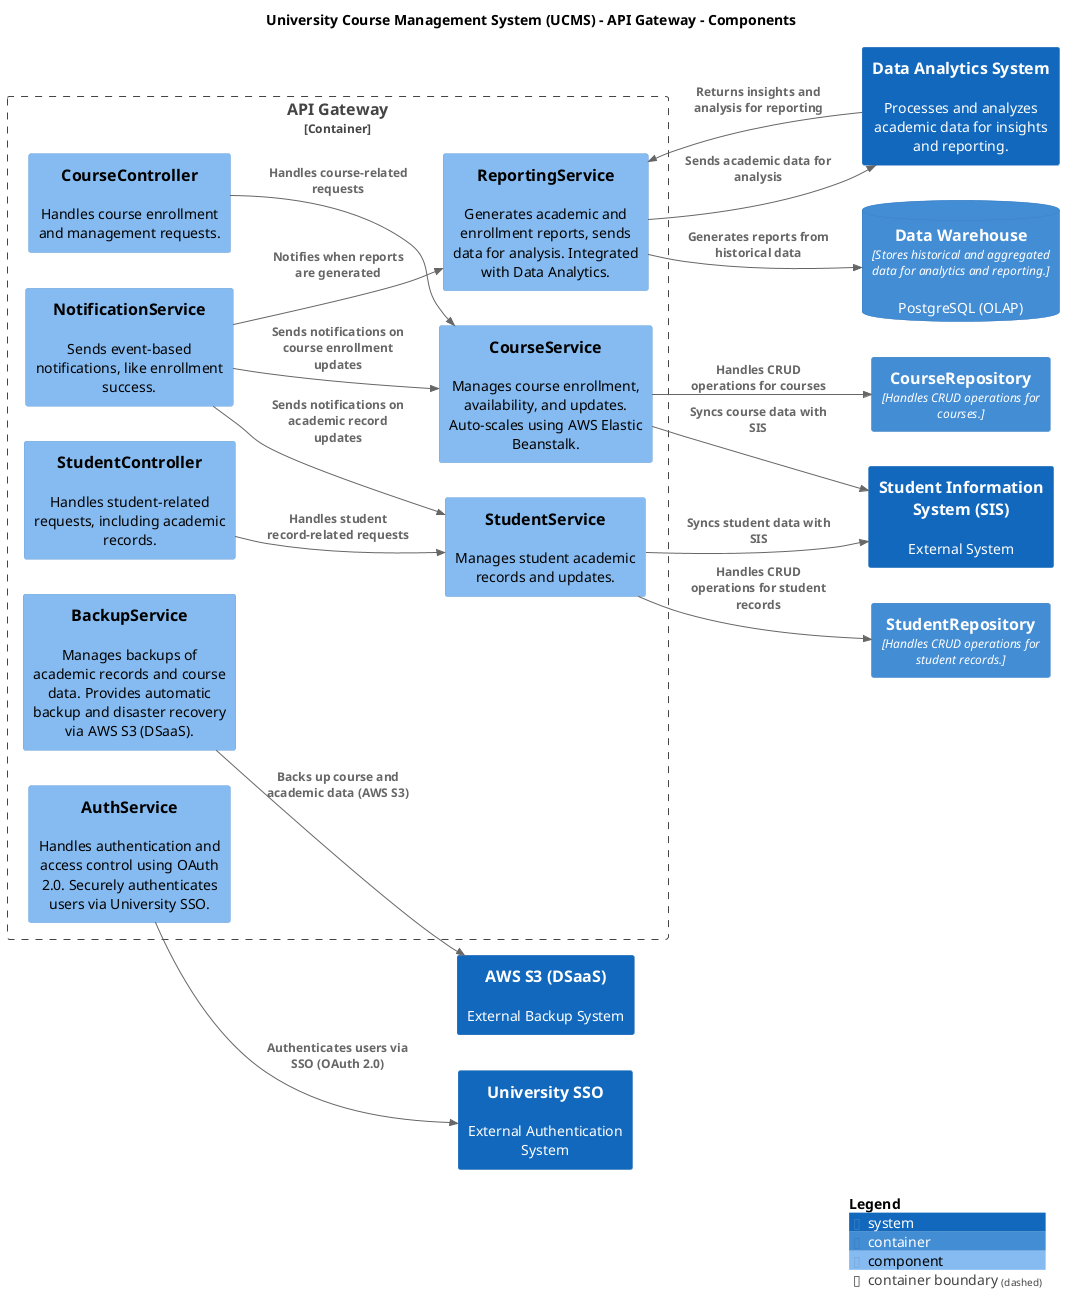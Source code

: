 @startuml
set separator none
title University Course Management System (UCMS) - API Gateway - Components

left to right direction

!include <C4/C4>
!include <C4/C4_Context>
!include <C4/C4_Container>
!include <C4/C4_Component>

Container(CourseRepository, "CourseRepository", $techn="Handles CRUD operations for courses.", $descr="", $tags="", $link="")
Container(StudentRepository, "StudentRepository", $techn="Handles CRUD operations for student records.", $descr="", $tags="", $link="")
ContainerDb(DataWarehouse, "Data Warehouse", $techn="Stores historical and aggregated data for analytics and reporting.", $descr="PostgreSQL (OLAP)", $tags="", $link="")
System(StudentInformationSystemSIS, "Student Information System (SIS)", $descr="External System", $tags="", $link="")
System(UniversitySSO, "University SSO", $descr="External Authentication System", $tags="", $link="")
System(AWSS3DSaaS, "AWS S3 (DSaaS)", $descr="External Backup System", $tags="", $link="")
System(DataAnalyticsSystem, "Data Analytics System", $descr="Processes and analyzes academic data for insights and reporting.", $tags="", $link="")

Container_Boundary("APIGateway_boundary", "API Gateway", $tags="") {
  Component(BackupService, "BackupService", $techn="", $descr="Manages backups of academic records and course data. Provides automatic backup and disaster recovery via AWS S3 (DSaaS).", $tags="", $link="")
  Component(CourseController, "CourseController", $techn="", $descr="Handles course enrollment and management requests.", $tags="", $link="")
  Component(StudentController, "StudentController", $techn="", $descr="Handles student-related requests, including academic records.", $tags="", $link="")
  Component(CourseService, "CourseService", $techn="", $descr="Manages course enrollment, availability, and updates. Auto-scales using AWS Elastic Beanstalk.", $tags="", $link="")
  Component(StudentService, "StudentService", $techn="", $descr="Manages student academic records and updates.", $tags="", $link="")
  Component(ReportingService, "ReportingService", $techn="", $descr="Generates academic and enrollment reports, sends data for analysis. Integrated with Data Analytics.", $tags="", $link="")
  Component(AuthService, "AuthService", $techn="", $descr="Handles authentication and access control using OAuth 2.0. Securely authenticates users via University SSO.", $tags="", $link="")
  Component(NotificationService, "NotificationService", $techn="", $descr="Sends event-based notifications, like enrollment success.", $tags="", $link="")
}

Rel(CourseController, CourseService, "Handles course-related requests", $techn="", $tags="", $link="")
Rel(StudentController, StudentService, "Handles student record-related requests", $techn="", $tags="", $link="")
Rel(CourseService, CourseRepository, "Handles CRUD operations for courses", $techn="", $tags="", $link="")
Rel(StudentService, StudentRepository, "Handles CRUD operations for student records", $techn="", $tags="", $link="")
Rel(ReportingService, DataWarehouse, "Generates reports from historical data", $techn="", $tags="", $link="")
Rel(AuthService, UniversitySSO, "Authenticates users via SSO (OAuth 2.0)", $techn="", $tags="", $link="")
Rel(BackupService, AWSS3DSaaS, "Backs up course and academic data (AWS S3)", $techn="", $tags="", $link="")
Rel(ReportingService, DataAnalyticsSystem, "Sends academic data for analysis", $techn="", $tags="", $link="")
Rel(DataAnalyticsSystem, ReportingService, "Returns insights and analysis for reporting", $techn="", $tags="", $link="")
Rel(CourseService, StudentInformationSystemSIS, "Syncs course data with SIS", $techn="", $tags="", $link="")
Rel(StudentService, StudentInformationSystemSIS, "Syncs student data with SIS", $techn="", $tags="", $link="")
Rel(NotificationService, ReportingService, "Notifies when reports are generated", $techn="", $tags="", $link="")
Rel(NotificationService, StudentService, "Sends notifications on academic record updates", $techn="", $tags="", $link="")
Rel(NotificationService, CourseService, "Sends notifications on course enrollment updates", $techn="", $tags="", $link="")

SHOW_LEGEND(true)
@enduml